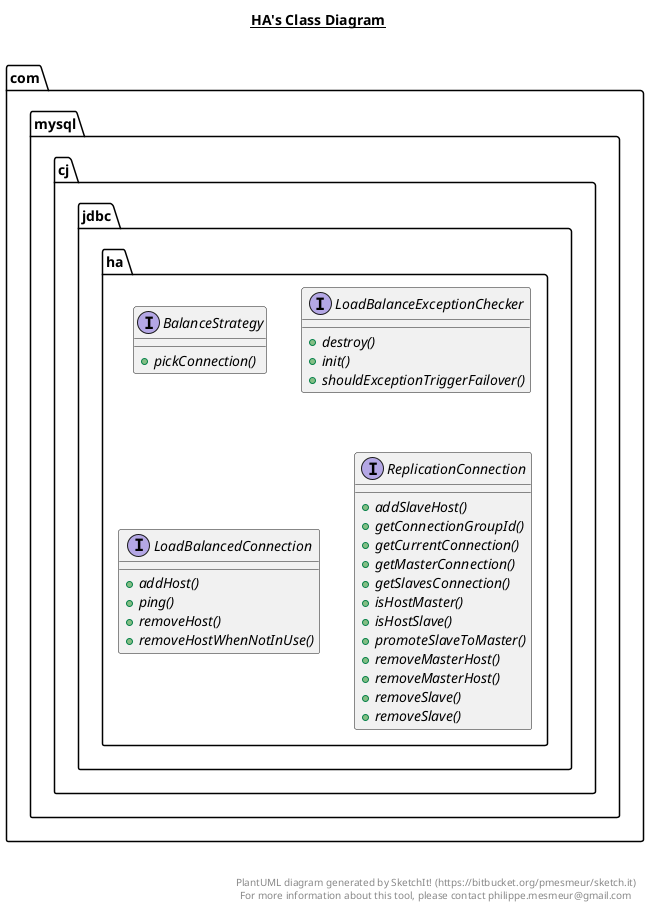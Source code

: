 @startuml

title __HA's Class Diagram__\n

  namespace com.mysql.cj {
    namespace jdbc {
      namespace ha {
        interface com.mysql.cj.jdbc.ha.BalanceStrategy {
            {abstract} + pickConnection()
        }
      }
    }
  }
  

  namespace com.mysql.cj {
    namespace jdbc {
      namespace ha {
        interface com.mysql.cj.jdbc.ha.LoadBalanceExceptionChecker {
            {abstract} + destroy()
            {abstract} + init()
            {abstract} + shouldExceptionTriggerFailover()
        }
      }
    }
  }
  

  namespace com.mysql.cj {
    namespace jdbc {
      namespace ha {
        interface com.mysql.cj.jdbc.ha.LoadBalancedConnection {
            {abstract} + addHost()
            {abstract} + ping()
            {abstract} + removeHost()
            {abstract} + removeHostWhenNotInUse()
        }
      }
    }
  }
  

  namespace com.mysql.cj {
    namespace jdbc {
      namespace ha {
        interface com.mysql.cj.jdbc.ha.ReplicationConnection {
            {abstract} + addSlaveHost()
            {abstract} + getConnectionGroupId()
            {abstract} + getCurrentConnection()
            {abstract} + getMasterConnection()
            {abstract} + getSlavesConnection()
            {abstract} + isHostMaster()
            {abstract} + isHostSlave()
            {abstract} + promoteSlaveToMaster()
            {abstract} + removeMasterHost()
            {abstract} + removeMasterHost()
            {abstract} + removeSlave()
            {abstract} + removeSlave()
        }
      }
    }
  }
  



right footer


PlantUML diagram generated by SketchIt! (https://bitbucket.org/pmesmeur/sketch.it)
For more information about this tool, please contact philippe.mesmeur@gmail.com
endfooter

@enduml

